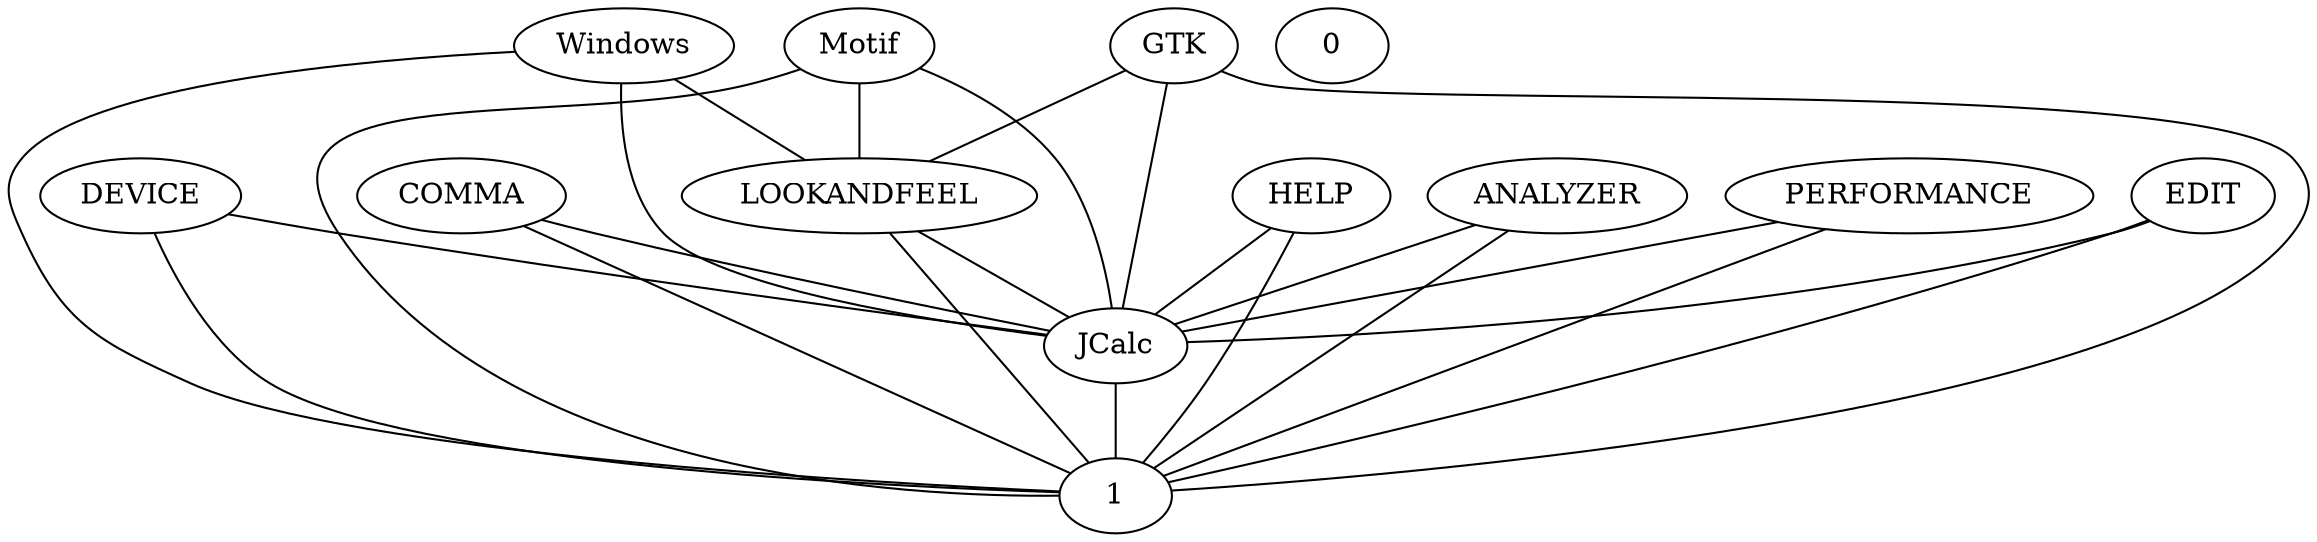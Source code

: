 graph G {
  DEVICE;
  LOOKANDFEEL;
  Windows;
  COMMA;
  JCalc;
  Motif;
  GTK;
  HELP;
  ANALYZER;
  PERFORMANCE;
  EDIT;
  0;
  1;
  ANALYZER -- JCalc;
  LOOKANDFEEL -- JCalc;
  DEVICE -- JCalc;
  GTK -- LOOKANDFEEL;
  PERFORMANCE -- JCalc;
  JCalc -- 1;
  COMMA -- JCalc;
  Windows -- LOOKANDFEEL;
  Motif -- LOOKANDFEEL;
  DEVICE -- 1;
  LOOKANDFEEL -- 1;
  Windows -- JCalc;
  Windows -- 1;
  COMMA -- 1;
  Motif -- JCalc;
  Motif -- 1;
  GTK -- JCalc;
  GTK -- 1;
  HELP -- JCalc;
  HELP -- 1;
  ANALYZER -- 1;
  PERFORMANCE -- 1;
  EDIT -- JCalc;
  EDIT -- 1;
}

